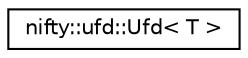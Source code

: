 digraph "Graphical Class Hierarchy"
{
  edge [fontname="Helvetica",fontsize="10",labelfontname="Helvetica",labelfontsize="10"];
  node [fontname="Helvetica",fontsize="10",shape=record];
  rankdir="LR";
  Node1 [label="nifty::ufd::Ufd\< T \>",height=0.2,width=0.4,color="black", fillcolor="white", style="filled",URL="$classnifty_1_1ufd_1_1Ufd.html",tooltip="Disjoint set data structure with path compression. "];
}
